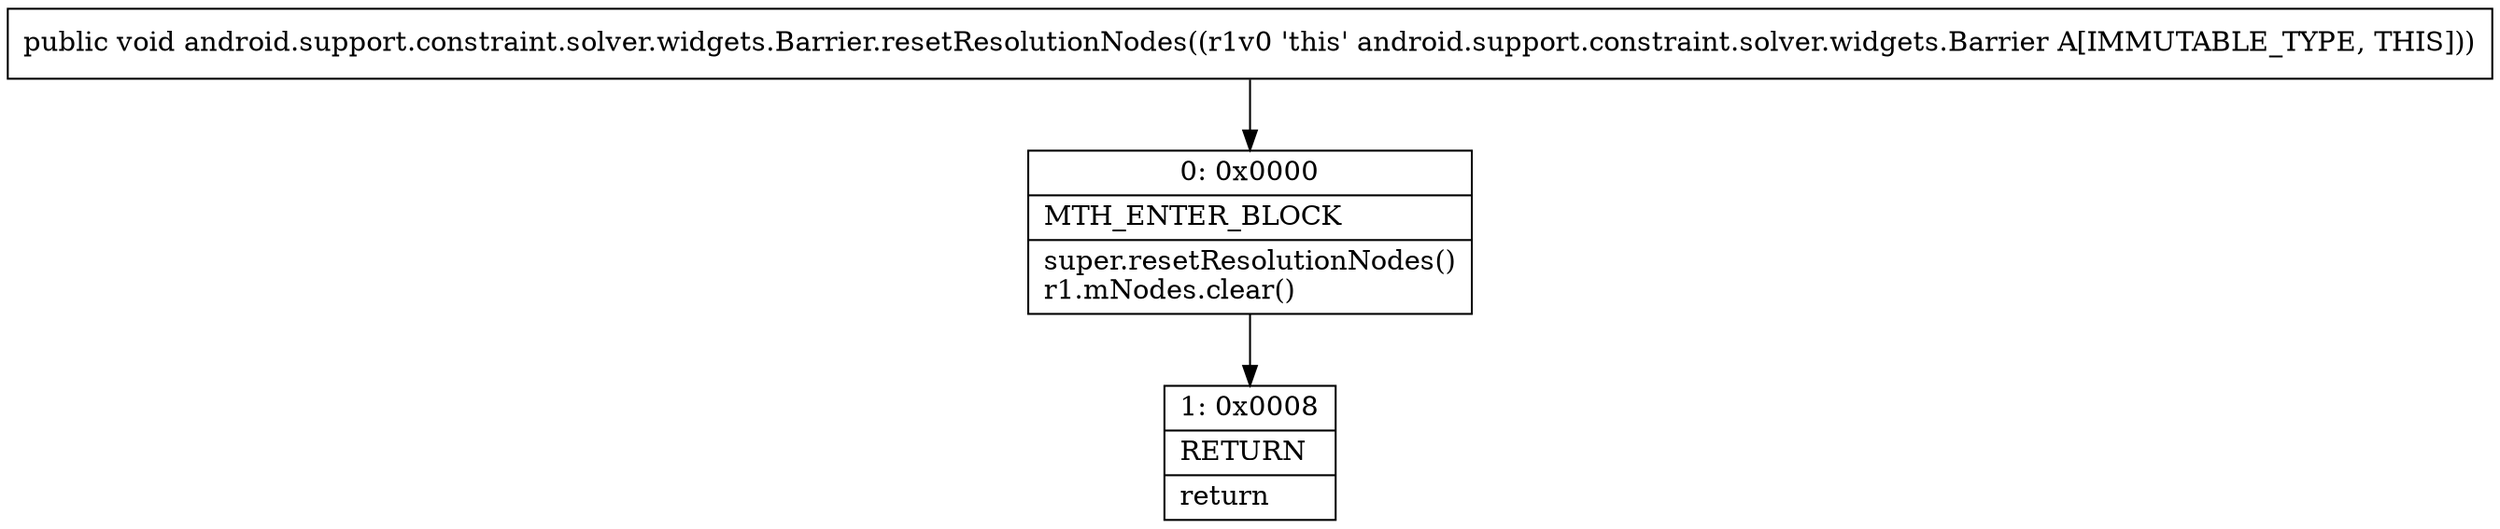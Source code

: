 digraph "CFG forandroid.support.constraint.solver.widgets.Barrier.resetResolutionNodes()V" {
Node_0 [shape=record,label="{0\:\ 0x0000|MTH_ENTER_BLOCK\l|super.resetResolutionNodes()\lr1.mNodes.clear()\l}"];
Node_1 [shape=record,label="{1\:\ 0x0008|RETURN\l|return\l}"];
MethodNode[shape=record,label="{public void android.support.constraint.solver.widgets.Barrier.resetResolutionNodes((r1v0 'this' android.support.constraint.solver.widgets.Barrier A[IMMUTABLE_TYPE, THIS])) }"];
MethodNode -> Node_0;
Node_0 -> Node_1;
}

